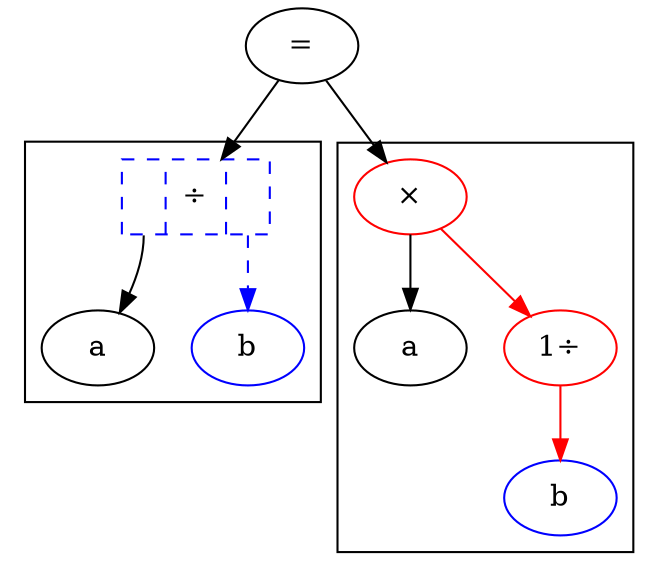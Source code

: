 strict digraph divides {
a1, a2 [label="a"];
b1, b2 [label="b", color=blue];
recip [label="1&divide;", color=red];
divide [shape=record,label="<0>|&divide;|<1>", color=blue, style=dashed];
times [label="&times;", color=red];
eq [label="="];

eq -> {divide, times};

subgraph cluster0 {
divide:0 -> a1;
divide:1 -> b1 [color=blue, style=dashed];
}

subgraph cluster1 {
times -> a2;
times -> recip -> b2 [color=red];
}
}